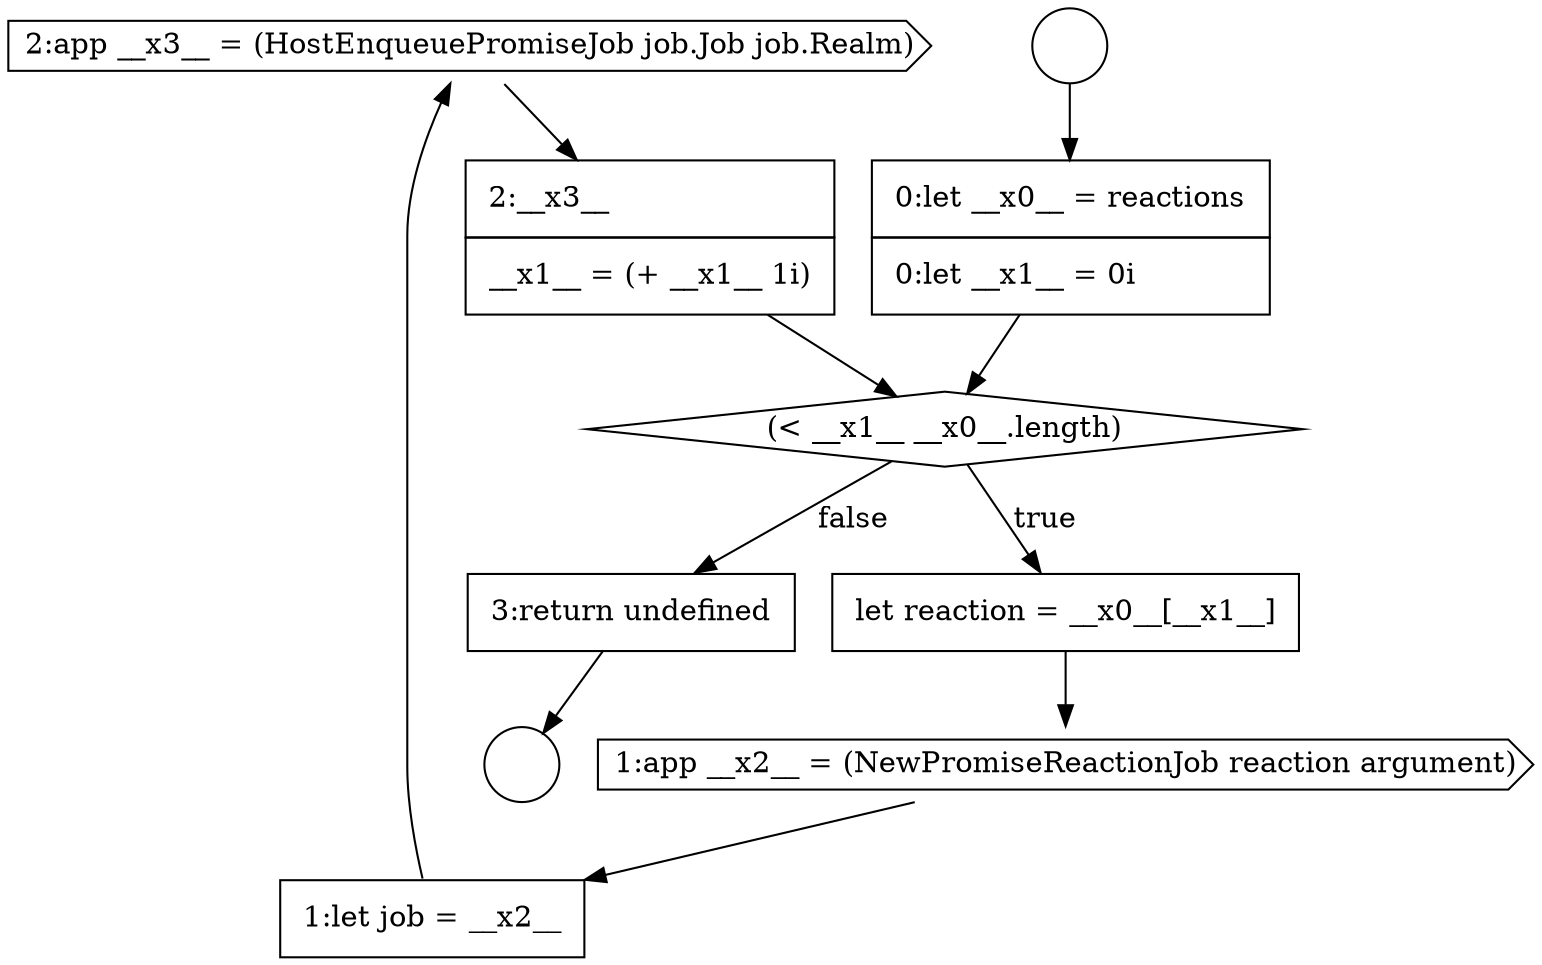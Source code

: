 digraph {
  node18949 [shape=cds, label=<<font color="black">2:app __x3__ = (HostEnqueuePromiseJob job.Job job.Realm)</font>> color="black" fillcolor="white" style=filled]
  node18945 [shape=diamond, label=<<font color="black">(&lt; __x1__ __x0__.length)</font>> color="black" fillcolor="white" style=filled]
  node18946 [shape=none, margin=0, label=<<font color="black">
    <table border="0" cellborder="1" cellspacing="0" cellpadding="10">
      <tr><td align="left">let reaction = __x0__[__x1__]</td></tr>
    </table>
  </font>> color="black" fillcolor="white" style=filled]
  node18944 [shape=none, margin=0, label=<<font color="black">
    <table border="0" cellborder="1" cellspacing="0" cellpadding="10">
      <tr><td align="left">0:let __x0__ = reactions</td></tr>
      <tr><td align="left">0:let __x1__ = 0i</td></tr>
    </table>
  </font>> color="black" fillcolor="white" style=filled]
  node18947 [shape=cds, label=<<font color="black">1:app __x2__ = (NewPromiseReactionJob reaction argument)</font>> color="black" fillcolor="white" style=filled]
  node18943 [shape=circle label=" " color="black" fillcolor="white" style=filled]
  node18950 [shape=none, margin=0, label=<<font color="black">
    <table border="0" cellborder="1" cellspacing="0" cellpadding="10">
      <tr><td align="left">2:__x3__</td></tr>
      <tr><td align="left">__x1__ = (+ __x1__ 1i)</td></tr>
    </table>
  </font>> color="black" fillcolor="white" style=filled]
  node18948 [shape=none, margin=0, label=<<font color="black">
    <table border="0" cellborder="1" cellspacing="0" cellpadding="10">
      <tr><td align="left">1:let job = __x2__</td></tr>
    </table>
  </font>> color="black" fillcolor="white" style=filled]
  node18942 [shape=circle label=" " color="black" fillcolor="white" style=filled]
  node18951 [shape=none, margin=0, label=<<font color="black">
    <table border="0" cellborder="1" cellspacing="0" cellpadding="10">
      <tr><td align="left">3:return undefined</td></tr>
    </table>
  </font>> color="black" fillcolor="white" style=filled]
  node18951 -> node18943 [ color="black"]
  node18942 -> node18944 [ color="black"]
  node18950 -> node18945 [ color="black"]
  node18949 -> node18950 [ color="black"]
  node18947 -> node18948 [ color="black"]
  node18944 -> node18945 [ color="black"]
  node18948 -> node18949 [ color="black"]
  node18946 -> node18947 [ color="black"]
  node18945 -> node18946 [label=<<font color="black">true</font>> color="black"]
  node18945 -> node18951 [label=<<font color="black">false</font>> color="black"]
}
